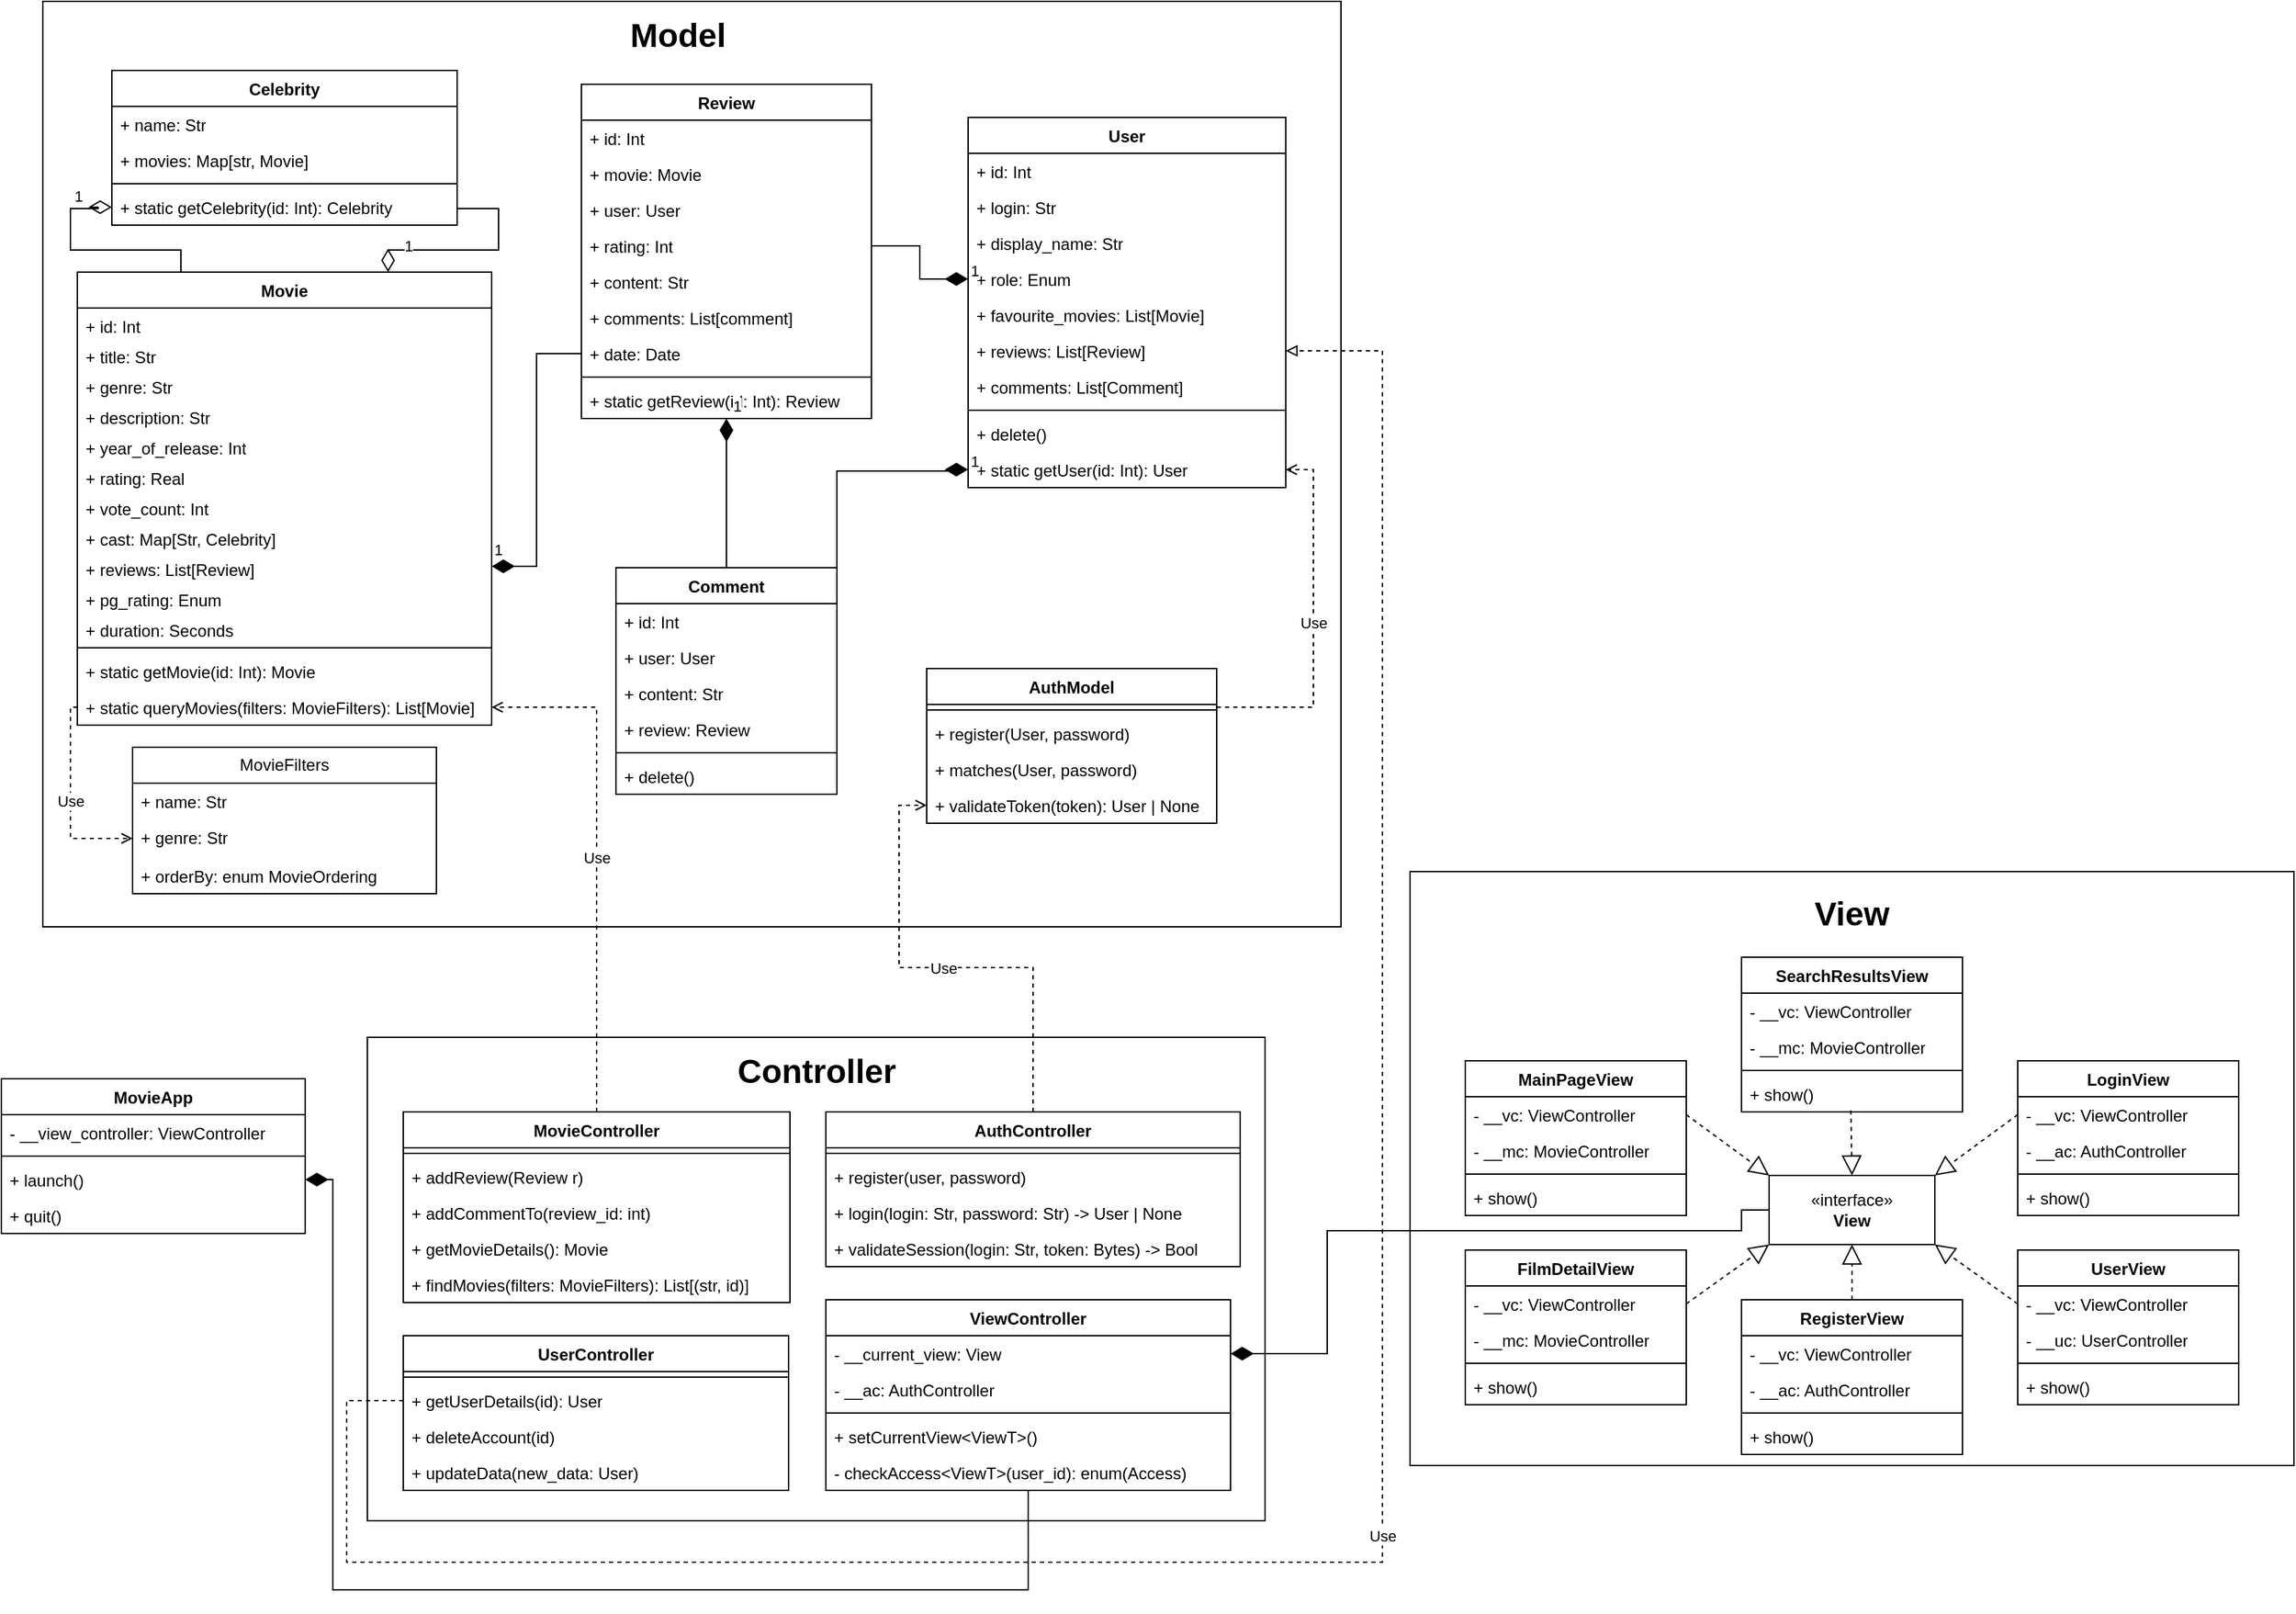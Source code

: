 <mxfile version="24.5.2" type="device">
  <diagram id="C5RBs43oDa-KdzZeNtuy" name="Page-1">
    <mxGraphModel dx="2807" dy="2317" grid="1" gridSize="10" guides="1" tooltips="1" connect="1" arrows="1" fold="1" page="1" pageScale="1" pageWidth="827" pageHeight="1169" math="0" shadow="0">
      <root>
        <mxCell id="WIyWlLk6GJQsqaUBKTNV-0" />
        <mxCell id="WIyWlLk6GJQsqaUBKTNV-1" parent="WIyWlLk6GJQsqaUBKTNV-0" />
        <mxCell id="PF3ve-ReOAJWcFY7nudU-39" value="" style="verticalLabelPosition=bottom;verticalAlign=top;html=1;shape=mxgraph.basic.rect;fillColor2=none;strokeWidth=1;size=20;indent=5;" vertex="1" parent="WIyWlLk6GJQsqaUBKTNV-1">
          <mxGeometry x="195" y="740" width="650" height="350" as="geometry" />
        </mxCell>
        <mxCell id="v_5QQle6XalpUN1hy-oC-42" value="" style="rounded=0;whiteSpace=wrap;html=1;" parent="WIyWlLk6GJQsqaUBKTNV-1" vertex="1">
          <mxGeometry x="950" y="620" width="640" height="430" as="geometry" />
        </mxCell>
        <mxCell id="v_5QQle6XalpUN1hy-oC-1" value="" style="rounded=0;whiteSpace=wrap;html=1;" parent="WIyWlLk6GJQsqaUBKTNV-1" vertex="1">
          <mxGeometry x="-40" y="-10" width="940" height="670" as="geometry" />
        </mxCell>
        <mxCell id="XYb0ZHMh9JhdsdhIbKo0-0" value="Movie" style="swimlane;fontStyle=1;align=center;verticalAlign=top;childLayout=stackLayout;horizontal=1;startSize=26;horizontalStack=0;resizeParent=1;resizeParentMax=0;resizeLast=0;collapsible=1;marginBottom=0;whiteSpace=wrap;html=1;" parent="WIyWlLk6GJQsqaUBKTNV-1" vertex="1">
          <mxGeometry x="-15" y="186" width="300" height="328" as="geometry" />
        </mxCell>
        <mxCell id="XYb0ZHMh9JhdsdhIbKo0-1" value="+ id: Int" style="text;strokeColor=none;fillColor=none;align=left;verticalAlign=top;spacingLeft=4;spacingRight=4;overflow=hidden;rotatable=0;points=[[0,0.5],[1,0.5]];portConstraint=eastwest;whiteSpace=wrap;html=1;" parent="XYb0ZHMh9JhdsdhIbKo0-0" vertex="1">
          <mxGeometry y="26" width="300" height="22" as="geometry" />
        </mxCell>
        <mxCell id="XYb0ZHMh9JhdsdhIbKo0-10" value="+ title: Str" style="text;strokeColor=none;fillColor=none;align=left;verticalAlign=top;spacingLeft=4;spacingRight=4;overflow=hidden;rotatable=0;points=[[0,0.5],[1,0.5]];portConstraint=eastwest;whiteSpace=wrap;html=1;" parent="XYb0ZHMh9JhdsdhIbKo0-0" vertex="1">
          <mxGeometry y="48" width="300" height="22" as="geometry" />
        </mxCell>
        <mxCell id="XYb0ZHMh9JhdsdhIbKo0-9" value="+ genre: Str" style="text;strokeColor=none;fillColor=none;align=left;verticalAlign=top;spacingLeft=4;spacingRight=4;overflow=hidden;rotatable=0;points=[[0,0.5],[1,0.5]];portConstraint=eastwest;whiteSpace=wrap;html=1;" parent="XYb0ZHMh9JhdsdhIbKo0-0" vertex="1">
          <mxGeometry y="70" width="300" height="22" as="geometry" />
        </mxCell>
        <mxCell id="XYb0ZHMh9JhdsdhIbKo0-8" value="+ description: Str" style="text;strokeColor=none;fillColor=none;align=left;verticalAlign=top;spacingLeft=4;spacingRight=4;overflow=hidden;rotatable=0;points=[[0,0.5],[1,0.5]];portConstraint=eastwest;whiteSpace=wrap;html=1;" parent="XYb0ZHMh9JhdsdhIbKo0-0" vertex="1">
          <mxGeometry y="92" width="300" height="22" as="geometry" />
        </mxCell>
        <mxCell id="XYb0ZHMh9JhdsdhIbKo0-11" value="+ year_of_release: I&lt;span style=&quot;background-color: initial;&quot;&gt;nt&lt;/span&gt;" style="text;strokeColor=none;fillColor=none;align=left;verticalAlign=top;spacingLeft=4;spacingRight=4;overflow=hidden;rotatable=0;points=[[0,0.5],[1,0.5]];portConstraint=eastwest;whiteSpace=wrap;html=1;" parent="XYb0ZHMh9JhdsdhIbKo0-0" vertex="1">
          <mxGeometry y="114" width="300" height="22" as="geometry" />
        </mxCell>
        <mxCell id="XYb0ZHMh9JhdsdhIbKo0-7" value="+ rating: Real" style="text;strokeColor=none;fillColor=none;align=left;verticalAlign=top;spacingLeft=4;spacingRight=4;overflow=hidden;rotatable=0;points=[[0,0.5],[1,0.5]];portConstraint=eastwest;whiteSpace=wrap;html=1;" parent="XYb0ZHMh9JhdsdhIbKo0-0" vertex="1">
          <mxGeometry y="136" width="300" height="22" as="geometry" />
        </mxCell>
        <mxCell id="XYb0ZHMh9JhdsdhIbKo0-6" value="+ vote_count: Int" style="text;strokeColor=none;fillColor=none;align=left;verticalAlign=top;spacingLeft=4;spacingRight=4;overflow=hidden;rotatable=0;points=[[0,0.5],[1,0.5]];portConstraint=eastwest;whiteSpace=wrap;html=1;" parent="XYb0ZHMh9JhdsdhIbKo0-0" vertex="1">
          <mxGeometry y="158" width="300" height="22" as="geometry" />
        </mxCell>
        <mxCell id="XYb0ZHMh9JhdsdhIbKo0-13" value="+ cast: Map[Str, Celebrity]" style="text;strokeColor=none;fillColor=none;align=left;verticalAlign=top;spacingLeft=4;spacingRight=4;overflow=hidden;rotatable=0;points=[[0,0.5],[1,0.5]];portConstraint=eastwest;whiteSpace=wrap;html=1;" parent="XYb0ZHMh9JhdsdhIbKo0-0" vertex="1">
          <mxGeometry y="180" width="300" height="22" as="geometry" />
        </mxCell>
        <mxCell id="XYb0ZHMh9JhdsdhIbKo0-12" value="+ reviews: List[Review]" style="text;strokeColor=none;fillColor=none;align=left;verticalAlign=top;spacingLeft=4;spacingRight=4;overflow=hidden;rotatable=0;points=[[0,0.5],[1,0.5]];portConstraint=eastwest;whiteSpace=wrap;html=1;" parent="XYb0ZHMh9JhdsdhIbKo0-0" vertex="1">
          <mxGeometry y="202" width="300" height="22" as="geometry" />
        </mxCell>
        <mxCell id="XYb0ZHMh9JhdsdhIbKo0-47" value="+ pg_rating: Enum" style="text;strokeColor=none;fillColor=none;align=left;verticalAlign=top;spacingLeft=4;spacingRight=4;overflow=hidden;rotatable=0;points=[[0,0.5],[1,0.5]];portConstraint=eastwest;whiteSpace=wrap;html=1;" parent="XYb0ZHMh9JhdsdhIbKo0-0" vertex="1">
          <mxGeometry y="224" width="300" height="22" as="geometry" />
        </mxCell>
        <mxCell id="XYb0ZHMh9JhdsdhIbKo0-55" value="+ duration: Seconds" style="text;strokeColor=none;fillColor=none;align=left;verticalAlign=top;spacingLeft=4;spacingRight=4;overflow=hidden;rotatable=0;points=[[0,0.5],[1,0.5]];portConstraint=eastwest;whiteSpace=wrap;html=1;" parent="XYb0ZHMh9JhdsdhIbKo0-0" vertex="1">
          <mxGeometry y="246" width="300" height="22" as="geometry" />
        </mxCell>
        <mxCell id="XYb0ZHMh9JhdsdhIbKo0-2" value="" style="line;strokeWidth=1;fillColor=none;align=left;verticalAlign=middle;spacingTop=-1;spacingLeft=3;spacingRight=3;rotatable=0;labelPosition=right;points=[];portConstraint=eastwest;strokeColor=inherit;" parent="XYb0ZHMh9JhdsdhIbKo0-0" vertex="1">
          <mxGeometry y="268" width="300" height="8" as="geometry" />
        </mxCell>
        <mxCell id="XYb0ZHMh9JhdsdhIbKo0-56" value="+ static getMovie(id: Int): Movie" style="text;strokeColor=none;fillColor=none;align=left;verticalAlign=top;spacingLeft=4;spacingRight=4;overflow=hidden;rotatable=0;points=[[0,0.5],[1,0.5]];portConstraint=eastwest;whiteSpace=wrap;html=1;" parent="XYb0ZHMh9JhdsdhIbKo0-0" vertex="1">
          <mxGeometry y="276" width="300" height="26" as="geometry" />
        </mxCell>
        <mxCell id="PSJUhyCq9VPYlvBbJlN5-12" value="+ static queryMovies(filters: MovieFilters): List[Movie]" style="text;strokeColor=none;fillColor=none;align=left;verticalAlign=top;spacingLeft=4;spacingRight=4;overflow=hidden;rotatable=0;points=[[0,0.5],[1,0.5]];portConstraint=eastwest;whiteSpace=wrap;html=1;" vertex="1" parent="XYb0ZHMh9JhdsdhIbKo0-0">
          <mxGeometry y="302" width="300" height="26" as="geometry" />
        </mxCell>
        <mxCell id="XYb0ZHMh9JhdsdhIbKo0-14" value="Review" style="swimlane;fontStyle=1;align=center;verticalAlign=top;childLayout=stackLayout;horizontal=1;startSize=26;horizontalStack=0;resizeParent=1;resizeParentMax=0;resizeLast=0;collapsible=1;marginBottom=0;whiteSpace=wrap;html=1;" parent="WIyWlLk6GJQsqaUBKTNV-1" vertex="1">
          <mxGeometry x="350" y="50" width="210" height="242" as="geometry" />
        </mxCell>
        <mxCell id="XYb0ZHMh9JhdsdhIbKo0-18" value="+ id: Int" style="text;strokeColor=none;fillColor=none;align=left;verticalAlign=top;spacingLeft=4;spacingRight=4;overflow=hidden;rotatable=0;points=[[0,0.5],[1,0.5]];portConstraint=eastwest;whiteSpace=wrap;html=1;" parent="XYb0ZHMh9JhdsdhIbKo0-14" vertex="1">
          <mxGeometry y="26" width="210" height="26" as="geometry" />
        </mxCell>
        <mxCell id="XYb0ZHMh9JhdsdhIbKo0-15" value="+ movie: Movie" style="text;strokeColor=none;fillColor=none;align=left;verticalAlign=top;spacingLeft=4;spacingRight=4;overflow=hidden;rotatable=0;points=[[0,0.5],[1,0.5]];portConstraint=eastwest;whiteSpace=wrap;html=1;" parent="XYb0ZHMh9JhdsdhIbKo0-14" vertex="1">
          <mxGeometry y="52" width="210" height="26" as="geometry" />
        </mxCell>
        <mxCell id="XYb0ZHMh9JhdsdhIbKo0-21" value="+ user: User" style="text;strokeColor=none;fillColor=none;align=left;verticalAlign=top;spacingLeft=4;spacingRight=4;overflow=hidden;rotatable=0;points=[[0,0.5],[1,0.5]];portConstraint=eastwest;whiteSpace=wrap;html=1;" parent="XYb0ZHMh9JhdsdhIbKo0-14" vertex="1">
          <mxGeometry y="78" width="210" height="26" as="geometry" />
        </mxCell>
        <mxCell id="XYb0ZHMh9JhdsdhIbKo0-20" value="+ rating: Int" style="text;strokeColor=none;fillColor=none;align=left;verticalAlign=top;spacingLeft=4;spacingRight=4;overflow=hidden;rotatable=0;points=[[0,0.5],[1,0.5]];portConstraint=eastwest;whiteSpace=wrap;html=1;" parent="XYb0ZHMh9JhdsdhIbKo0-14" vertex="1">
          <mxGeometry y="104" width="210" height="26" as="geometry" />
        </mxCell>
        <mxCell id="XYb0ZHMh9JhdsdhIbKo0-19" value="+ content: Str" style="text;strokeColor=none;fillColor=none;align=left;verticalAlign=top;spacingLeft=4;spacingRight=4;overflow=hidden;rotatable=0;points=[[0,0.5],[1,0.5]];portConstraint=eastwest;whiteSpace=wrap;html=1;" parent="XYb0ZHMh9JhdsdhIbKo0-14" vertex="1">
          <mxGeometry y="130" width="210" height="26" as="geometry" />
        </mxCell>
        <mxCell id="XYb0ZHMh9JhdsdhIbKo0-46" value="+ comments: List[comment]" style="text;strokeColor=none;fillColor=none;align=left;verticalAlign=top;spacingLeft=4;spacingRight=4;overflow=hidden;rotatable=0;points=[[0,0.5],[1,0.5]];portConstraint=eastwest;whiteSpace=wrap;html=1;" parent="XYb0ZHMh9JhdsdhIbKo0-14" vertex="1">
          <mxGeometry y="156" width="210" height="26" as="geometry" />
        </mxCell>
        <mxCell id="XYb0ZHMh9JhdsdhIbKo0-22" value="+ date: Date" style="text;strokeColor=none;fillColor=none;align=left;verticalAlign=top;spacingLeft=4;spacingRight=4;overflow=hidden;rotatable=0;points=[[0,0.5],[1,0.5]];portConstraint=eastwest;whiteSpace=wrap;html=1;" parent="XYb0ZHMh9JhdsdhIbKo0-14" vertex="1">
          <mxGeometry y="182" width="210" height="26" as="geometry" />
        </mxCell>
        <mxCell id="XYb0ZHMh9JhdsdhIbKo0-16" value="" style="line;strokeWidth=1;fillColor=none;align=left;verticalAlign=middle;spacingTop=-1;spacingLeft=3;spacingRight=3;rotatable=0;labelPosition=right;points=[];portConstraint=eastwest;strokeColor=inherit;" parent="XYb0ZHMh9JhdsdhIbKo0-14" vertex="1">
          <mxGeometry y="208" width="210" height="8" as="geometry" />
        </mxCell>
        <mxCell id="PSJUhyCq9VPYlvBbJlN5-3" value="+ static getReview(id: Int): Review" style="text;strokeColor=none;fillColor=none;align=left;verticalAlign=top;spacingLeft=4;spacingRight=4;overflow=hidden;rotatable=0;points=[[0,0.5],[1,0.5]];portConstraint=eastwest;whiteSpace=wrap;html=1;" vertex="1" parent="XYb0ZHMh9JhdsdhIbKo0-14">
          <mxGeometry y="216" width="210" height="26" as="geometry" />
        </mxCell>
        <mxCell id="XYb0ZHMh9JhdsdhIbKo0-23" value="User" style="swimlane;fontStyle=1;align=center;verticalAlign=top;childLayout=stackLayout;horizontal=1;startSize=26;horizontalStack=0;resizeParent=1;resizeParentMax=0;resizeLast=0;collapsible=1;marginBottom=0;whiteSpace=wrap;html=1;" parent="WIyWlLk6GJQsqaUBKTNV-1" vertex="1">
          <mxGeometry x="630" y="74" width="230" height="268" as="geometry" />
        </mxCell>
        <mxCell id="XYb0ZHMh9JhdsdhIbKo0-24" value="+ id: Int" style="text;strokeColor=none;fillColor=none;align=left;verticalAlign=top;spacingLeft=4;spacingRight=4;overflow=hidden;rotatable=0;points=[[0,0.5],[1,0.5]];portConstraint=eastwest;whiteSpace=wrap;html=1;" parent="XYb0ZHMh9JhdsdhIbKo0-23" vertex="1">
          <mxGeometry y="26" width="230" height="26" as="geometry" />
        </mxCell>
        <mxCell id="XYb0ZHMh9JhdsdhIbKo0-30" value="+ login: Str" style="text;strokeColor=none;fillColor=none;align=left;verticalAlign=top;spacingLeft=4;spacingRight=4;overflow=hidden;rotatable=0;points=[[0,0.5],[1,0.5]];portConstraint=eastwest;whiteSpace=wrap;html=1;" parent="XYb0ZHMh9JhdsdhIbKo0-23" vertex="1">
          <mxGeometry y="52" width="230" height="26" as="geometry" />
        </mxCell>
        <mxCell id="XYb0ZHMh9JhdsdhIbKo0-27" value="+ display_name: Str" style="text;strokeColor=none;fillColor=none;align=left;verticalAlign=top;spacingLeft=4;spacingRight=4;overflow=hidden;rotatable=0;points=[[0,0.5],[1,0.5]];portConstraint=eastwest;whiteSpace=wrap;html=1;" parent="XYb0ZHMh9JhdsdhIbKo0-23" vertex="1">
          <mxGeometry y="78" width="230" height="26" as="geometry" />
        </mxCell>
        <mxCell id="XYb0ZHMh9JhdsdhIbKo0-32" value="+ role: Enum" style="text;strokeColor=none;fillColor=none;align=left;verticalAlign=top;spacingLeft=4;spacingRight=4;overflow=hidden;rotatable=0;points=[[0,0.5],[1,0.5]];portConstraint=eastwest;whiteSpace=wrap;html=1;" parent="XYb0ZHMh9JhdsdhIbKo0-23" vertex="1">
          <mxGeometry y="104" width="230" height="26" as="geometry" />
        </mxCell>
        <mxCell id="XYb0ZHMh9JhdsdhIbKo0-33" value="+ favourite_movies: List[Movie]" style="text;strokeColor=none;fillColor=none;align=left;verticalAlign=top;spacingLeft=4;spacingRight=4;overflow=hidden;rotatable=0;points=[[0,0.5],[1,0.5]];portConstraint=eastwest;whiteSpace=wrap;html=1;" parent="XYb0ZHMh9JhdsdhIbKo0-23" vertex="1">
          <mxGeometry y="130" width="230" height="26" as="geometry" />
        </mxCell>
        <mxCell id="XYb0ZHMh9JhdsdhIbKo0-35" value="+ reviews: List[Review]" style="text;strokeColor=none;fillColor=none;align=left;verticalAlign=top;spacingLeft=4;spacingRight=4;overflow=hidden;rotatable=0;points=[[0,0.5],[1,0.5]];portConstraint=eastwest;whiteSpace=wrap;html=1;" parent="XYb0ZHMh9JhdsdhIbKo0-23" vertex="1">
          <mxGeometry y="156" width="230" height="26" as="geometry" />
        </mxCell>
        <mxCell id="PSJUhyCq9VPYlvBbJlN5-5" value="+ comments: List[Comment]" style="text;strokeColor=none;fillColor=none;align=left;verticalAlign=top;spacingLeft=4;spacingRight=4;overflow=hidden;rotatable=0;points=[[0,0.5],[1,0.5]];portConstraint=eastwest;whiteSpace=wrap;html=1;" vertex="1" parent="XYb0ZHMh9JhdsdhIbKo0-23">
          <mxGeometry y="182" width="230" height="26" as="geometry" />
        </mxCell>
        <mxCell id="XYb0ZHMh9JhdsdhIbKo0-25" value="" style="line;strokeWidth=1;fillColor=none;align=left;verticalAlign=middle;spacingTop=-1;spacingLeft=3;spacingRight=3;rotatable=0;labelPosition=right;points=[];portConstraint=eastwest;strokeColor=inherit;" parent="XYb0ZHMh9JhdsdhIbKo0-23" vertex="1">
          <mxGeometry y="208" width="230" height="8" as="geometry" />
        </mxCell>
        <mxCell id="XYb0ZHMh9JhdsdhIbKo0-26" value="+ delete()" style="text;strokeColor=none;fillColor=none;align=left;verticalAlign=top;spacingLeft=4;spacingRight=4;overflow=hidden;rotatable=0;points=[[0,0.5],[1,0.5]];portConstraint=eastwest;whiteSpace=wrap;html=1;" parent="XYb0ZHMh9JhdsdhIbKo0-23" vertex="1">
          <mxGeometry y="216" width="230" height="26" as="geometry" />
        </mxCell>
        <mxCell id="PSJUhyCq9VPYlvBbJlN5-1" value="+ static getUser(id: Int): User" style="text;strokeColor=none;fillColor=none;align=left;verticalAlign=top;spacingLeft=4;spacingRight=4;overflow=hidden;rotatable=0;points=[[0,0.5],[1,0.5]];portConstraint=eastwest;whiteSpace=wrap;html=1;" vertex="1" parent="XYb0ZHMh9JhdsdhIbKo0-23">
          <mxGeometry y="242" width="230" height="26" as="geometry" />
        </mxCell>
        <mxCell id="XYb0ZHMh9JhdsdhIbKo0-36" value="Comment" style="swimlane;fontStyle=1;align=center;verticalAlign=top;childLayout=stackLayout;horizontal=1;startSize=26;horizontalStack=0;resizeParent=1;resizeParentMax=0;resizeLast=0;collapsible=1;marginBottom=0;whiteSpace=wrap;html=1;" parent="WIyWlLk6GJQsqaUBKTNV-1" vertex="1">
          <mxGeometry x="375" y="400" width="160" height="164" as="geometry" />
        </mxCell>
        <mxCell id="XYb0ZHMh9JhdsdhIbKo0-37" value="+ id: Int" style="text;strokeColor=none;fillColor=none;align=left;verticalAlign=top;spacingLeft=4;spacingRight=4;overflow=hidden;rotatable=0;points=[[0,0.5],[1,0.5]];portConstraint=eastwest;whiteSpace=wrap;html=1;" parent="XYb0ZHMh9JhdsdhIbKo0-36" vertex="1">
          <mxGeometry y="26" width="160" height="26" as="geometry" />
        </mxCell>
        <mxCell id="XYb0ZHMh9JhdsdhIbKo0-45" value="+ user: User" style="text;strokeColor=none;fillColor=none;align=left;verticalAlign=top;spacingLeft=4;spacingRight=4;overflow=hidden;rotatable=0;points=[[0,0.5],[1,0.5]];portConstraint=eastwest;whiteSpace=wrap;html=1;" parent="XYb0ZHMh9JhdsdhIbKo0-36" vertex="1">
          <mxGeometry y="52" width="160" height="26" as="geometry" />
        </mxCell>
        <mxCell id="XYb0ZHMh9JhdsdhIbKo0-44" value="+ content: Str" style="text;strokeColor=none;fillColor=none;align=left;verticalAlign=top;spacingLeft=4;spacingRight=4;overflow=hidden;rotatable=0;points=[[0,0.5],[1,0.5]];portConstraint=eastwest;whiteSpace=wrap;html=1;" parent="XYb0ZHMh9JhdsdhIbKo0-36" vertex="1">
          <mxGeometry y="78" width="160" height="26" as="geometry" />
        </mxCell>
        <mxCell id="XYb0ZHMh9JhdsdhIbKo0-78" value="+ review: Review" style="text;strokeColor=none;fillColor=none;align=left;verticalAlign=top;spacingLeft=4;spacingRight=4;overflow=hidden;rotatable=0;points=[[0,0.5],[1,0.5]];portConstraint=eastwest;whiteSpace=wrap;html=1;" parent="XYb0ZHMh9JhdsdhIbKo0-36" vertex="1">
          <mxGeometry y="104" width="160" height="26" as="geometry" />
        </mxCell>
        <mxCell id="XYb0ZHMh9JhdsdhIbKo0-38" value="" style="line;strokeWidth=1;fillColor=none;align=left;verticalAlign=middle;spacingTop=-1;spacingLeft=3;spacingRight=3;rotatable=0;labelPosition=right;points=[];portConstraint=eastwest;strokeColor=inherit;" parent="XYb0ZHMh9JhdsdhIbKo0-36" vertex="1">
          <mxGeometry y="130" width="160" height="8" as="geometry" />
        </mxCell>
        <mxCell id="XYb0ZHMh9JhdsdhIbKo0-39" value="+ delete()" style="text;strokeColor=none;fillColor=none;align=left;verticalAlign=top;spacingLeft=4;spacingRight=4;overflow=hidden;rotatable=0;points=[[0,0.5],[1,0.5]];portConstraint=eastwest;whiteSpace=wrap;html=1;" parent="XYb0ZHMh9JhdsdhIbKo0-36" vertex="1">
          <mxGeometry y="138" width="160" height="26" as="geometry" />
        </mxCell>
        <mxCell id="XYb0ZHMh9JhdsdhIbKo0-50" value="Celebrity" style="swimlane;fontStyle=1;align=center;verticalAlign=top;childLayout=stackLayout;horizontal=1;startSize=26;horizontalStack=0;resizeParent=1;resizeParentMax=0;resizeLast=0;collapsible=1;marginBottom=0;whiteSpace=wrap;html=1;" parent="WIyWlLk6GJQsqaUBKTNV-1" vertex="1">
          <mxGeometry x="10" y="40" width="250" height="112" as="geometry" />
        </mxCell>
        <mxCell id="XYb0ZHMh9JhdsdhIbKo0-51" value="+ name: Str" style="text;strokeColor=none;fillColor=none;align=left;verticalAlign=top;spacingLeft=4;spacingRight=4;overflow=hidden;rotatable=0;points=[[0,0.5],[1,0.5]];portConstraint=eastwest;whiteSpace=wrap;html=1;" parent="XYb0ZHMh9JhdsdhIbKo0-50" vertex="1">
          <mxGeometry y="26" width="250" height="26" as="geometry" />
        </mxCell>
        <mxCell id="XYb0ZHMh9JhdsdhIbKo0-54" value="+ movies: Map[str, Movie]" style="text;strokeColor=none;fillColor=none;align=left;verticalAlign=top;spacingLeft=4;spacingRight=4;overflow=hidden;rotatable=0;points=[[0,0.5],[1,0.5]];portConstraint=eastwest;whiteSpace=wrap;html=1;" parent="XYb0ZHMh9JhdsdhIbKo0-50" vertex="1">
          <mxGeometry y="52" width="250" height="26" as="geometry" />
        </mxCell>
        <mxCell id="XYb0ZHMh9JhdsdhIbKo0-52" value="" style="line;strokeWidth=1;fillColor=none;align=left;verticalAlign=middle;spacingTop=-1;spacingLeft=3;spacingRight=3;rotatable=0;labelPosition=right;points=[];portConstraint=eastwest;strokeColor=inherit;" parent="XYb0ZHMh9JhdsdhIbKo0-50" vertex="1">
          <mxGeometry y="78" width="250" height="8" as="geometry" />
        </mxCell>
        <mxCell id="XYb0ZHMh9JhdsdhIbKo0-53" value="+ static getCelebrity(id: Int): Celebrity" style="text;strokeColor=none;fillColor=none;align=left;verticalAlign=top;spacingLeft=4;spacingRight=4;overflow=hidden;rotatable=0;points=[[0,0.5],[1,0.5]];portConstraint=eastwest;whiteSpace=wrap;html=1;" parent="XYb0ZHMh9JhdsdhIbKo0-50" vertex="1">
          <mxGeometry y="86" width="250" height="26" as="geometry" />
        </mxCell>
        <mxCell id="PF3ve-ReOAJWcFY7nudU-44" value="Use" style="edgeStyle=orthogonalEdgeStyle;rounded=0;orthogonalLoop=1;jettySize=auto;html=1;exitX=0.5;exitY=0;exitDx=0;exitDy=0;entryX=0;entryY=0.5;entryDx=0;entryDy=0;dashed=1;endArrow=open;endFill=0;" edge="1" parent="WIyWlLk6GJQsqaUBKTNV-1" source="XYb0ZHMh9JhdsdhIbKo0-59" target="PF3ve-ReOAJWcFY7nudU-17">
          <mxGeometry relative="1" as="geometry" />
        </mxCell>
        <mxCell id="XYb0ZHMh9JhdsdhIbKo0-59" value="AuthController" style="swimlane;fontStyle=1;align=center;verticalAlign=top;childLayout=stackLayout;horizontal=1;startSize=26;horizontalStack=0;resizeParent=1;resizeParentMax=0;resizeLast=0;collapsible=1;marginBottom=0;whiteSpace=wrap;html=1;" parent="WIyWlLk6GJQsqaUBKTNV-1" vertex="1">
          <mxGeometry x="527" y="794" width="300" height="112" as="geometry" />
        </mxCell>
        <mxCell id="XYb0ZHMh9JhdsdhIbKo0-61" value="" style="line;strokeWidth=1;fillColor=none;align=left;verticalAlign=middle;spacingTop=-1;spacingLeft=3;spacingRight=3;rotatable=0;labelPosition=right;points=[];portConstraint=eastwest;strokeColor=inherit;" parent="XYb0ZHMh9JhdsdhIbKo0-59" vertex="1">
          <mxGeometry y="26" width="300" height="8" as="geometry" />
        </mxCell>
        <mxCell id="XYb0ZHMh9JhdsdhIbKo0-62" value="+ register(user, password)" style="text;strokeColor=none;fillColor=none;align=left;verticalAlign=top;spacingLeft=4;spacingRight=4;overflow=hidden;rotatable=0;points=[[0,0.5],[1,0.5]];portConstraint=eastwest;whiteSpace=wrap;html=1;" parent="XYb0ZHMh9JhdsdhIbKo0-59" vertex="1">
          <mxGeometry y="34" width="300" height="26" as="geometry" />
        </mxCell>
        <mxCell id="XYb0ZHMh9JhdsdhIbKo0-77" value="+ login(login: Str, password: Str) -&amp;gt; User | None" style="text;strokeColor=none;fillColor=none;align=left;verticalAlign=top;spacingLeft=4;spacingRight=4;overflow=hidden;rotatable=0;points=[[0,0.5],[1,0.5]];portConstraint=eastwest;whiteSpace=wrap;html=1;" parent="XYb0ZHMh9JhdsdhIbKo0-59" vertex="1">
          <mxGeometry y="60" width="300" height="26" as="geometry" />
        </mxCell>
        <mxCell id="PSJUhyCq9VPYlvBbJlN5-6" value="+ validateSession(login: Str, token: Bytes) -&amp;gt; Bool" style="text;strokeColor=none;fillColor=none;align=left;verticalAlign=top;spacingLeft=4;spacingRight=4;overflow=hidden;rotatable=0;points=[[0,0.5],[1,0.5]];portConstraint=eastwest;whiteSpace=wrap;html=1;" vertex="1" parent="XYb0ZHMh9JhdsdhIbKo0-59">
          <mxGeometry y="86" width="300" height="26" as="geometry" />
        </mxCell>
        <mxCell id="XYb0ZHMh9JhdsdhIbKo0-67" value="1" style="endArrow=none;html=1;endSize=12;startArrow=diamondThin;startSize=14;startFill=1;edgeStyle=orthogonalEdgeStyle;align=left;verticalAlign=bottom;rounded=0;entryX=1;entryY=0.5;entryDx=0;entryDy=0;exitX=0;exitY=0.5;exitDx=0;exitDy=0;endFill=0;" parent="WIyWlLk6GJQsqaUBKTNV-1" source="XYb0ZHMh9JhdsdhIbKo0-32" target="XYb0ZHMh9JhdsdhIbKo0-20" edge="1">
          <mxGeometry x="-1" y="3" relative="1" as="geometry">
            <mxPoint x="540" y="240" as="sourcePoint" />
            <mxPoint x="700" y="240" as="targetPoint" />
          </mxGeometry>
        </mxCell>
        <mxCell id="XYb0ZHMh9JhdsdhIbKo0-69" value="1" style="endArrow=none;html=1;endSize=12;startArrow=diamondThin;startSize=14;startFill=1;edgeStyle=orthogonalEdgeStyle;align=left;verticalAlign=bottom;rounded=0;exitX=1;exitY=0.5;exitDx=0;exitDy=0;entryX=0;entryY=0.5;entryDx=0;entryDy=0;endFill=0;" parent="WIyWlLk6GJQsqaUBKTNV-1" source="XYb0ZHMh9JhdsdhIbKo0-12" target="XYb0ZHMh9JhdsdhIbKo0-22" edge="1">
          <mxGeometry x="-1" y="3" relative="1" as="geometry">
            <mxPoint x="280" y="210" as="sourcePoint" />
            <mxPoint x="440" y="210" as="targetPoint" />
          </mxGeometry>
        </mxCell>
        <mxCell id="XYb0ZHMh9JhdsdhIbKo0-74" value="1" style="endArrow=none;html=1;endSize=12;startArrow=diamondThin;startSize=14;startFill=1;edgeStyle=orthogonalEdgeStyle;align=left;verticalAlign=bottom;rounded=0;entryX=0.5;entryY=0;entryDx=0;entryDy=0;endFill=0;" parent="WIyWlLk6GJQsqaUBKTNV-1" target="XYb0ZHMh9JhdsdhIbKo0-36" edge="1">
          <mxGeometry x="-1" y="3" relative="1" as="geometry">
            <mxPoint x="455" y="292" as="sourcePoint" />
            <mxPoint x="550" y="330" as="targetPoint" />
            <Array as="points">
              <mxPoint x="455" y="380" />
              <mxPoint x="455" y="380" />
            </Array>
          </mxGeometry>
        </mxCell>
        <mxCell id="XYb0ZHMh9JhdsdhIbKo0-76" value="1" style="endArrow=none;html=1;endSize=12;startArrow=diamondThin;startSize=14;startFill=1;edgeStyle=orthogonalEdgeStyle;align=left;verticalAlign=bottom;rounded=0;entryX=1;entryY=0;entryDx=0;entryDy=0;exitX=0;exitY=0.5;exitDx=0;exitDy=0;endFill=0;" parent="WIyWlLk6GJQsqaUBKTNV-1" source="PSJUhyCq9VPYlvBbJlN5-1" target="XYb0ZHMh9JhdsdhIbKo0-36" edge="1">
          <mxGeometry x="-1" y="3" relative="1" as="geometry">
            <mxPoint x="600" y="340" as="sourcePoint" />
            <mxPoint x="760" y="340" as="targetPoint" />
            <Array as="points">
              <mxPoint x="620" y="329" />
              <mxPoint x="610" y="330" />
            </Array>
          </mxGeometry>
        </mxCell>
        <mxCell id="XYb0ZHMh9JhdsdhIbKo0-80" value="1" style="endArrow=none;html=1;endSize=12;startArrow=diamondThin;startSize=14;startFill=0;edgeStyle=orthogonalEdgeStyle;align=left;verticalAlign=bottom;rounded=0;exitX=0;exitY=0.5;exitDx=0;exitDy=0;entryX=0.25;entryY=0;entryDx=0;entryDy=0;endFill=0;" parent="WIyWlLk6GJQsqaUBKTNV-1" source="XYb0ZHMh9JhdsdhIbKo0-53" target="XYb0ZHMh9JhdsdhIbKo0-0" edge="1">
          <mxGeometry x="-0.604" y="1" relative="1" as="geometry">
            <mxPoint x="90" y="410" as="sourcePoint" />
            <mxPoint x="250" y="410" as="targetPoint" />
            <Array as="points">
              <mxPoint y="139" />
              <mxPoint y="140" />
              <mxPoint x="-20" y="140" />
              <mxPoint x="-20" y="170" />
              <mxPoint x="60" y="170" />
            </Array>
            <mxPoint as="offset" />
          </mxGeometry>
        </mxCell>
        <mxCell id="XYb0ZHMh9JhdsdhIbKo0-81" value="1" style="endArrow=none;html=1;endSize=12;startArrow=diamondThin;startSize=14;startFill=0;edgeStyle=orthogonalEdgeStyle;align=left;verticalAlign=bottom;rounded=0;exitX=0.75;exitY=0;exitDx=0;exitDy=0;entryX=1;entryY=0.5;entryDx=0;entryDy=0;endFill=0;" parent="WIyWlLk6GJQsqaUBKTNV-1" source="XYb0ZHMh9JhdsdhIbKo0-0" target="XYb0ZHMh9JhdsdhIbKo0-53" edge="1">
          <mxGeometry x="-0.873" y="-10" relative="1" as="geometry">
            <mxPoint x="170" y="360" as="sourcePoint" />
            <mxPoint x="260" y="140" as="targetPoint" />
            <Array as="points">
              <mxPoint x="210" y="170" />
              <mxPoint x="290" y="170" />
              <mxPoint x="290" y="140" />
            </Array>
            <mxPoint as="offset" />
          </mxGeometry>
        </mxCell>
        <mxCell id="v_5QQle6XalpUN1hy-oC-3" value="&lt;span style=&quot;font-size: 24px;&quot;&gt;&lt;b&gt;Model&lt;/b&gt;&lt;/span&gt;" style="text;html=1;align=center;verticalAlign=middle;whiteSpace=wrap;rounded=0;" parent="WIyWlLk6GJQsqaUBKTNV-1" vertex="1">
          <mxGeometry x="375" width="90" height="30" as="geometry" />
        </mxCell>
        <mxCell id="v_5QQle6XalpUN1hy-oC-4" value="MovieApp" style="swimlane;fontStyle=1;align=center;verticalAlign=top;childLayout=stackLayout;horizontal=1;startSize=26;horizontalStack=0;resizeParent=1;resizeParentMax=0;resizeLast=0;collapsible=1;marginBottom=0;whiteSpace=wrap;html=1;" parent="WIyWlLk6GJQsqaUBKTNV-1" vertex="1">
          <mxGeometry x="-70" y="770" width="220" height="112" as="geometry" />
        </mxCell>
        <mxCell id="v_5QQle6XalpUN1hy-oC-5" value="- __view_controller: ViewController" style="text;strokeColor=none;fillColor=none;align=left;verticalAlign=top;spacingLeft=4;spacingRight=4;overflow=hidden;rotatable=0;points=[[0,0.5],[1,0.5]];portConstraint=eastwest;whiteSpace=wrap;html=1;" parent="v_5QQle6XalpUN1hy-oC-4" vertex="1">
          <mxGeometry y="26" width="220" height="26" as="geometry" />
        </mxCell>
        <mxCell id="v_5QQle6XalpUN1hy-oC-6" value="" style="line;strokeWidth=1;fillColor=none;align=left;verticalAlign=middle;spacingTop=-1;spacingLeft=3;spacingRight=3;rotatable=0;labelPosition=right;points=[];portConstraint=eastwest;strokeColor=inherit;" parent="v_5QQle6XalpUN1hy-oC-4" vertex="1">
          <mxGeometry y="52" width="220" height="8" as="geometry" />
        </mxCell>
        <mxCell id="v_5QQle6XalpUN1hy-oC-7" value="+ launch()" style="text;strokeColor=none;fillColor=none;align=left;verticalAlign=top;spacingLeft=4;spacingRight=4;overflow=hidden;rotatable=0;points=[[0,0.5],[1,0.5]];portConstraint=eastwest;whiteSpace=wrap;html=1;" parent="v_5QQle6XalpUN1hy-oC-4" vertex="1">
          <mxGeometry y="60" width="220" height="26" as="geometry" />
        </mxCell>
        <mxCell id="PF3ve-ReOAJWcFY7nudU-51" value="+ quit()" style="text;strokeColor=none;fillColor=none;align=left;verticalAlign=top;spacingLeft=4;spacingRight=4;overflow=hidden;rotatable=0;points=[[0,0.5],[1,0.5]];portConstraint=eastwest;whiteSpace=wrap;html=1;" vertex="1" parent="v_5QQle6XalpUN1hy-oC-4">
          <mxGeometry y="86" width="220" height="26" as="geometry" />
        </mxCell>
        <mxCell id="PF3ve-ReOAJWcFY7nudU-50" style="edgeStyle=orthogonalEdgeStyle;rounded=0;orthogonalLoop=1;jettySize=auto;html=1;entryX=1;entryY=0.5;entryDx=0;entryDy=0;endArrow=diamondThin;endFill=1;endSize=14;" edge="1" parent="WIyWlLk6GJQsqaUBKTNV-1" source="v_5QQle6XalpUN1hy-oC-8" target="v_5QQle6XalpUN1hy-oC-7">
          <mxGeometry relative="1" as="geometry">
            <Array as="points">
              <mxPoint x="673" y="1140" />
              <mxPoint x="170" y="1140" />
              <mxPoint x="170" y="843" />
            </Array>
          </mxGeometry>
        </mxCell>
        <mxCell id="v_5QQle6XalpUN1hy-oC-8" value="ViewController" style="swimlane;fontStyle=1;align=center;verticalAlign=top;childLayout=stackLayout;horizontal=1;startSize=26;horizontalStack=0;resizeParent=1;resizeParentMax=0;resizeLast=0;collapsible=1;marginBottom=0;whiteSpace=wrap;html=1;" parent="WIyWlLk6GJQsqaUBKTNV-1" vertex="1">
          <mxGeometry x="527" y="930" width="293" height="138" as="geometry" />
        </mxCell>
        <mxCell id="v_5QQle6XalpUN1hy-oC-9" value="- __current_view: View" style="text;strokeColor=none;fillColor=none;align=left;verticalAlign=top;spacingLeft=4;spacingRight=4;overflow=hidden;rotatable=0;points=[[0,0.5],[1,0.5]];portConstraint=eastwest;whiteSpace=wrap;html=1;" parent="v_5QQle6XalpUN1hy-oC-8" vertex="1">
          <mxGeometry y="26" width="293" height="26" as="geometry" />
        </mxCell>
        <mxCell id="PF3ve-ReOAJWcFY7nudU-34" value="- __ac: AuthController" style="text;strokeColor=none;fillColor=none;align=left;verticalAlign=top;spacingLeft=4;spacingRight=4;overflow=hidden;rotatable=0;points=[[0,0.5],[1,0.5]];portConstraint=eastwest;whiteSpace=wrap;html=1;" vertex="1" parent="v_5QQle6XalpUN1hy-oC-8">
          <mxGeometry y="52" width="293" height="26" as="geometry" />
        </mxCell>
        <mxCell id="v_5QQle6XalpUN1hy-oC-10" value="" style="line;strokeWidth=1;fillColor=none;align=left;verticalAlign=middle;spacingTop=-1;spacingLeft=3;spacingRight=3;rotatable=0;labelPosition=right;points=[];portConstraint=eastwest;strokeColor=inherit;" parent="v_5QQle6XalpUN1hy-oC-8" vertex="1">
          <mxGeometry y="78" width="293" height="8" as="geometry" />
        </mxCell>
        <mxCell id="v_5QQle6XalpUN1hy-oC-11" value="+ setCurrentView&amp;lt;ViewT&amp;gt;()" style="text;strokeColor=none;fillColor=none;align=left;verticalAlign=top;spacingLeft=4;spacingRight=4;overflow=hidden;rotatable=0;points=[[0,0.5],[1,0.5]];portConstraint=eastwest;whiteSpace=wrap;html=1;" parent="v_5QQle6XalpUN1hy-oC-8" vertex="1">
          <mxGeometry y="86" width="293" height="26" as="geometry" />
        </mxCell>
        <mxCell id="PF3ve-ReOAJWcFY7nudU-35" value="- checkAccess&amp;lt;ViewT&amp;gt;(user_id): enum(Access)" style="text;strokeColor=none;fillColor=none;align=left;verticalAlign=top;spacingLeft=4;spacingRight=4;overflow=hidden;rotatable=0;points=[[0,0.5],[1,0.5]];portConstraint=eastwest;whiteSpace=wrap;html=1;" vertex="1" parent="v_5QQle6XalpUN1hy-oC-8">
          <mxGeometry y="112" width="293" height="26" as="geometry" />
        </mxCell>
        <mxCell id="v_5QQle6XalpUN1hy-oC-16" value="LoginView" style="swimlane;fontStyle=1;align=center;verticalAlign=top;childLayout=stackLayout;horizontal=1;startSize=26;horizontalStack=0;resizeParent=1;resizeParentMax=0;resizeLast=0;collapsible=1;marginBottom=0;whiteSpace=wrap;html=1;" parent="WIyWlLk6GJQsqaUBKTNV-1" vertex="1">
          <mxGeometry x="1390" y="757" width="160" height="112" as="geometry" />
        </mxCell>
        <mxCell id="v_5QQle6XalpUN1hy-oC-17" value="- __vc: ViewController" style="text;strokeColor=none;fillColor=none;align=left;verticalAlign=top;spacingLeft=4;spacingRight=4;overflow=hidden;rotatable=0;points=[[0,0.5],[1,0.5]];portConstraint=eastwest;whiteSpace=wrap;html=1;" parent="v_5QQle6XalpUN1hy-oC-16" vertex="1">
          <mxGeometry y="26" width="160" height="26" as="geometry" />
        </mxCell>
        <mxCell id="PF3ve-ReOAJWcFY7nudU-28" value="- __ac: AuthController" style="text;strokeColor=none;fillColor=none;align=left;verticalAlign=top;spacingLeft=4;spacingRight=4;overflow=hidden;rotatable=0;points=[[0,0.5],[1,0.5]];portConstraint=eastwest;whiteSpace=wrap;html=1;" vertex="1" parent="v_5QQle6XalpUN1hy-oC-16">
          <mxGeometry y="52" width="160" height="26" as="geometry" />
        </mxCell>
        <mxCell id="v_5QQle6XalpUN1hy-oC-18" value="" style="line;strokeWidth=1;fillColor=none;align=left;verticalAlign=middle;spacingTop=-1;spacingLeft=3;spacingRight=3;rotatable=0;labelPosition=right;points=[];portConstraint=eastwest;strokeColor=inherit;" parent="v_5QQle6XalpUN1hy-oC-16" vertex="1">
          <mxGeometry y="78" width="160" height="8" as="geometry" />
        </mxCell>
        <mxCell id="v_5QQle6XalpUN1hy-oC-19" value="+ show()" style="text;strokeColor=none;fillColor=none;align=left;verticalAlign=top;spacingLeft=4;spacingRight=4;overflow=hidden;rotatable=0;points=[[0,0.5],[1,0.5]];portConstraint=eastwest;whiteSpace=wrap;html=1;" parent="v_5QQle6XalpUN1hy-oC-16" vertex="1">
          <mxGeometry y="86" width="160" height="26" as="geometry" />
        </mxCell>
        <mxCell id="v_5QQle6XalpUN1hy-oC-20" value="RegisterView" style="swimlane;fontStyle=1;align=center;verticalAlign=top;childLayout=stackLayout;horizontal=1;startSize=26;horizontalStack=0;resizeParent=1;resizeParentMax=0;resizeLast=0;collapsible=1;marginBottom=0;whiteSpace=wrap;html=1;" parent="WIyWlLk6GJQsqaUBKTNV-1" vertex="1">
          <mxGeometry x="1190" y="930" width="160" height="112" as="geometry" />
        </mxCell>
        <mxCell id="v_5QQle6XalpUN1hy-oC-21" value="- __vc: ViewController" style="text;strokeColor=none;fillColor=none;align=left;verticalAlign=top;spacingLeft=4;spacingRight=4;overflow=hidden;rotatable=0;points=[[0,0.5],[1,0.5]];portConstraint=eastwest;whiteSpace=wrap;html=1;" parent="v_5QQle6XalpUN1hy-oC-20" vertex="1">
          <mxGeometry y="26" width="160" height="26" as="geometry" />
        </mxCell>
        <mxCell id="PF3ve-ReOAJWcFY7nudU-25" value="- __ac: AuthController" style="text;strokeColor=none;fillColor=none;align=left;verticalAlign=top;spacingLeft=4;spacingRight=4;overflow=hidden;rotatable=0;points=[[0,0.5],[1,0.5]];portConstraint=eastwest;whiteSpace=wrap;html=1;" vertex="1" parent="v_5QQle6XalpUN1hy-oC-20">
          <mxGeometry y="52" width="160" height="26" as="geometry" />
        </mxCell>
        <mxCell id="v_5QQle6XalpUN1hy-oC-22" value="" style="line;strokeWidth=1;fillColor=none;align=left;verticalAlign=middle;spacingTop=-1;spacingLeft=3;spacingRight=3;rotatable=0;labelPosition=right;points=[];portConstraint=eastwest;strokeColor=inherit;" parent="v_5QQle6XalpUN1hy-oC-20" vertex="1">
          <mxGeometry y="78" width="160" height="8" as="geometry" />
        </mxCell>
        <mxCell id="v_5QQle6XalpUN1hy-oC-23" value="+ show()" style="text;strokeColor=none;fillColor=none;align=left;verticalAlign=top;spacingLeft=4;spacingRight=4;overflow=hidden;rotatable=0;points=[[0,0.5],[1,0.5]];portConstraint=eastwest;whiteSpace=wrap;html=1;" parent="v_5QQle6XalpUN1hy-oC-20" vertex="1">
          <mxGeometry y="86" width="160" height="26" as="geometry" />
        </mxCell>
        <mxCell id="v_5QQle6XalpUN1hy-oC-24" value="MainPageView" style="swimlane;fontStyle=1;align=center;verticalAlign=top;childLayout=stackLayout;horizontal=1;startSize=26;horizontalStack=0;resizeParent=1;resizeParentMax=0;resizeLast=0;collapsible=1;marginBottom=0;whiteSpace=wrap;html=1;" parent="WIyWlLk6GJQsqaUBKTNV-1" vertex="1">
          <mxGeometry x="990" y="757" width="160" height="112" as="geometry" />
        </mxCell>
        <mxCell id="v_5QQle6XalpUN1hy-oC-25" value="- __vc: ViewController" style="text;strokeColor=none;fillColor=none;align=left;verticalAlign=top;spacingLeft=4;spacingRight=4;overflow=hidden;rotatable=0;points=[[0,0.5],[1,0.5]];portConstraint=eastwest;whiteSpace=wrap;html=1;" parent="v_5QQle6XalpUN1hy-oC-24" vertex="1">
          <mxGeometry y="26" width="160" height="26" as="geometry" />
        </mxCell>
        <mxCell id="PF3ve-ReOAJWcFY7nudU-5" value="- __mc: MovieController" style="text;strokeColor=none;fillColor=none;align=left;verticalAlign=top;spacingLeft=4;spacingRight=4;overflow=hidden;rotatable=0;points=[[0,0.5],[1,0.5]];portConstraint=eastwest;whiteSpace=wrap;html=1;" vertex="1" parent="v_5QQle6XalpUN1hy-oC-24">
          <mxGeometry y="52" width="160" height="26" as="geometry" />
        </mxCell>
        <mxCell id="v_5QQle6XalpUN1hy-oC-26" value="" style="line;strokeWidth=1;fillColor=none;align=left;verticalAlign=middle;spacingTop=-1;spacingLeft=3;spacingRight=3;rotatable=0;labelPosition=right;points=[];portConstraint=eastwest;strokeColor=inherit;" parent="v_5QQle6XalpUN1hy-oC-24" vertex="1">
          <mxGeometry y="78" width="160" height="8" as="geometry" />
        </mxCell>
        <mxCell id="v_5QQle6XalpUN1hy-oC-27" value="+ show()" style="text;strokeColor=none;fillColor=none;align=left;verticalAlign=top;spacingLeft=4;spacingRight=4;overflow=hidden;rotatable=0;points=[[0,0.5],[1,0.5]];portConstraint=eastwest;whiteSpace=wrap;html=1;" parent="v_5QQle6XalpUN1hy-oC-24" vertex="1">
          <mxGeometry y="86" width="160" height="26" as="geometry" />
        </mxCell>
        <mxCell id="v_5QQle6XalpUN1hy-oC-28" value="FilmDetailView" style="swimlane;fontStyle=1;align=center;verticalAlign=top;childLayout=stackLayout;horizontal=1;startSize=26;horizontalStack=0;resizeParent=1;resizeParentMax=0;resizeLast=0;collapsible=1;marginBottom=0;whiteSpace=wrap;html=1;" parent="WIyWlLk6GJQsqaUBKTNV-1" vertex="1">
          <mxGeometry x="990" y="894" width="160" height="112" as="geometry" />
        </mxCell>
        <mxCell id="v_5QQle6XalpUN1hy-oC-29" value="- __vc: ViewController" style="text;strokeColor=none;fillColor=none;align=left;verticalAlign=top;spacingLeft=4;spacingRight=4;overflow=hidden;rotatable=0;points=[[0,0.5],[1,0.5]];portConstraint=eastwest;whiteSpace=wrap;html=1;" parent="v_5QQle6XalpUN1hy-oC-28" vertex="1">
          <mxGeometry y="26" width="160" height="26" as="geometry" />
        </mxCell>
        <mxCell id="PF3ve-ReOAJWcFY7nudU-6" value="- __mc: MovieController" style="text;strokeColor=none;fillColor=none;align=left;verticalAlign=top;spacingLeft=4;spacingRight=4;overflow=hidden;rotatable=0;points=[[0,0.5],[1,0.5]];portConstraint=eastwest;whiteSpace=wrap;html=1;" vertex="1" parent="v_5QQle6XalpUN1hy-oC-28">
          <mxGeometry y="52" width="160" height="26" as="geometry" />
        </mxCell>
        <mxCell id="v_5QQle6XalpUN1hy-oC-30" value="" style="line;strokeWidth=1;fillColor=none;align=left;verticalAlign=middle;spacingTop=-1;spacingLeft=3;spacingRight=3;rotatable=0;labelPosition=right;points=[];portConstraint=eastwest;strokeColor=inherit;" parent="v_5QQle6XalpUN1hy-oC-28" vertex="1">
          <mxGeometry y="78" width="160" height="8" as="geometry" />
        </mxCell>
        <mxCell id="v_5QQle6XalpUN1hy-oC-31" value="+ show()" style="text;strokeColor=none;fillColor=none;align=left;verticalAlign=top;spacingLeft=4;spacingRight=4;overflow=hidden;rotatable=0;points=[[0,0.5],[1,0.5]];portConstraint=eastwest;whiteSpace=wrap;html=1;" parent="v_5QQle6XalpUN1hy-oC-28" vertex="1">
          <mxGeometry y="86" width="160" height="26" as="geometry" />
        </mxCell>
        <mxCell id="v_5QQle6XalpUN1hy-oC-32" value="SearchResultsView" style="swimlane;fontStyle=1;align=center;verticalAlign=top;childLayout=stackLayout;horizontal=1;startSize=26;horizontalStack=0;resizeParent=1;resizeParentMax=0;resizeLast=0;collapsible=1;marginBottom=0;whiteSpace=wrap;html=1;" parent="WIyWlLk6GJQsqaUBKTNV-1" vertex="1">
          <mxGeometry x="1190" y="682" width="160" height="112" as="geometry" />
        </mxCell>
        <mxCell id="v_5QQle6XalpUN1hy-oC-33" value="- __vc: ViewController" style="text;strokeColor=none;fillColor=none;align=left;verticalAlign=top;spacingLeft=4;spacingRight=4;overflow=hidden;rotatable=0;points=[[0,0.5],[1,0.5]];portConstraint=eastwest;whiteSpace=wrap;html=1;" parent="v_5QQle6XalpUN1hy-oC-32" vertex="1">
          <mxGeometry y="26" width="160" height="26" as="geometry" />
        </mxCell>
        <mxCell id="PF3ve-ReOAJWcFY7nudU-26" value="- __mc: MovieController" style="text;strokeColor=none;fillColor=none;align=left;verticalAlign=top;spacingLeft=4;spacingRight=4;overflow=hidden;rotatable=0;points=[[0,0.5],[1,0.5]];portConstraint=eastwest;whiteSpace=wrap;html=1;" vertex="1" parent="v_5QQle6XalpUN1hy-oC-32">
          <mxGeometry y="52" width="160" height="26" as="geometry" />
        </mxCell>
        <mxCell id="v_5QQle6XalpUN1hy-oC-34" value="" style="line;strokeWidth=1;fillColor=none;align=left;verticalAlign=middle;spacingTop=-1;spacingLeft=3;spacingRight=3;rotatable=0;labelPosition=right;points=[];portConstraint=eastwest;strokeColor=inherit;" parent="v_5QQle6XalpUN1hy-oC-32" vertex="1">
          <mxGeometry y="78" width="160" height="8" as="geometry" />
        </mxCell>
        <mxCell id="v_5QQle6XalpUN1hy-oC-35" value="+ show()" style="text;strokeColor=none;fillColor=none;align=left;verticalAlign=top;spacingLeft=4;spacingRight=4;overflow=hidden;rotatable=0;points=[[0,0.5],[1,0.5]];portConstraint=eastwest;whiteSpace=wrap;html=1;" parent="v_5QQle6XalpUN1hy-oC-32" vertex="1">
          <mxGeometry y="86" width="160" height="26" as="geometry" />
        </mxCell>
        <mxCell id="v_5QQle6XalpUN1hy-oC-36" value="UserView" style="swimlane;fontStyle=1;align=center;verticalAlign=top;childLayout=stackLayout;horizontal=1;startSize=26;horizontalStack=0;resizeParent=1;resizeParentMax=0;resizeLast=0;collapsible=1;marginBottom=0;whiteSpace=wrap;html=1;" parent="WIyWlLk6GJQsqaUBKTNV-1" vertex="1">
          <mxGeometry x="1390" y="894" width="160" height="112" as="geometry" />
        </mxCell>
        <mxCell id="v_5QQle6XalpUN1hy-oC-37" value="- __vc: ViewController" style="text;strokeColor=none;fillColor=none;align=left;verticalAlign=top;spacingLeft=4;spacingRight=4;overflow=hidden;rotatable=0;points=[[0,0.5],[1,0.5]];portConstraint=eastwest;whiteSpace=wrap;html=1;" parent="v_5QQle6XalpUN1hy-oC-36" vertex="1">
          <mxGeometry y="26" width="160" height="26" as="geometry" />
        </mxCell>
        <mxCell id="PF3ve-ReOAJWcFY7nudU-38" value="- __uc: UserController" style="text;strokeColor=none;fillColor=none;align=left;verticalAlign=top;spacingLeft=4;spacingRight=4;overflow=hidden;rotatable=0;points=[[0,0.5],[1,0.5]];portConstraint=eastwest;whiteSpace=wrap;html=1;" vertex="1" parent="v_5QQle6XalpUN1hy-oC-36">
          <mxGeometry y="52" width="160" height="26" as="geometry" />
        </mxCell>
        <mxCell id="v_5QQle6XalpUN1hy-oC-38" value="" style="line;strokeWidth=1;fillColor=none;align=left;verticalAlign=middle;spacingTop=-1;spacingLeft=3;spacingRight=3;rotatable=0;labelPosition=right;points=[];portConstraint=eastwest;strokeColor=inherit;" parent="v_5QQle6XalpUN1hy-oC-36" vertex="1">
          <mxGeometry y="78" width="160" height="8" as="geometry" />
        </mxCell>
        <mxCell id="v_5QQle6XalpUN1hy-oC-39" value="+ show()" style="text;strokeColor=none;fillColor=none;align=left;verticalAlign=top;spacingLeft=4;spacingRight=4;overflow=hidden;rotatable=0;points=[[0,0.5],[1,0.5]];portConstraint=eastwest;whiteSpace=wrap;html=1;" parent="v_5QQle6XalpUN1hy-oC-36" vertex="1">
          <mxGeometry y="86" width="160" height="26" as="geometry" />
        </mxCell>
        <mxCell id="v_5QQle6XalpUN1hy-oC-40" value="«interface»&lt;br&gt;&lt;b&gt;View&lt;/b&gt;" style="html=1;whiteSpace=wrap;" parent="WIyWlLk6GJQsqaUBKTNV-1" vertex="1">
          <mxGeometry x="1210" y="840" width="120" height="50" as="geometry" />
        </mxCell>
        <mxCell id="v_5QQle6XalpUN1hy-oC-43" value="&lt;font style=&quot;font-size: 24px;&quot;&gt;&lt;b&gt;View&lt;/b&gt;&lt;/font&gt;" style="text;html=1;align=center;verticalAlign=middle;whiteSpace=wrap;rounded=0;" parent="WIyWlLk6GJQsqaUBKTNV-1" vertex="1">
          <mxGeometry x="1240" y="636" width="60" height="30" as="geometry" />
        </mxCell>
        <mxCell id="PSJUhyCq9VPYlvBbJlN5-13" value="MovieFilters" style="swimlane;fontStyle=0;childLayout=stackLayout;horizontal=1;startSize=26;fillColor=none;horizontalStack=0;resizeParent=1;resizeParentMax=0;resizeLast=0;collapsible=1;marginBottom=0;whiteSpace=wrap;html=1;" vertex="1" parent="WIyWlLk6GJQsqaUBKTNV-1">
          <mxGeometry x="25" y="530" width="220" height="106" as="geometry" />
        </mxCell>
        <mxCell id="PSJUhyCq9VPYlvBbJlN5-14" value="+ name: Str" style="text;strokeColor=none;fillColor=none;align=left;verticalAlign=top;spacingLeft=4;spacingRight=4;overflow=hidden;rotatable=0;points=[[0,0.5],[1,0.5]];portConstraint=eastwest;whiteSpace=wrap;html=1;" vertex="1" parent="PSJUhyCq9VPYlvBbJlN5-13">
          <mxGeometry y="26" width="220" height="26" as="geometry" />
        </mxCell>
        <mxCell id="PSJUhyCq9VPYlvBbJlN5-15" value="+ genre: Str" style="text;strokeColor=none;fillColor=none;align=left;verticalAlign=top;spacingLeft=4;spacingRight=4;overflow=hidden;rotatable=0;points=[[0,0.5],[1,0.5]];portConstraint=eastwest;whiteSpace=wrap;html=1;" vertex="1" parent="PSJUhyCq9VPYlvBbJlN5-13">
          <mxGeometry y="52" width="220" height="28" as="geometry" />
        </mxCell>
        <mxCell id="PSJUhyCq9VPYlvBbJlN5-16" value="+ orderBy: enum MovieOrdering" style="text;strokeColor=none;fillColor=none;align=left;verticalAlign=top;spacingLeft=4;spacingRight=4;overflow=hidden;rotatable=0;points=[[0,0.5],[1,0.5]];portConstraint=eastwest;whiteSpace=wrap;html=1;" vertex="1" parent="PSJUhyCq9VPYlvBbJlN5-13">
          <mxGeometry y="80" width="220" height="26" as="geometry" />
        </mxCell>
        <mxCell id="PSJUhyCq9VPYlvBbJlN5-20" value="" style="endArrow=block;dashed=1;endFill=0;endSize=12;html=1;rounded=0;entryX=0;entryY=0;entryDx=0;entryDy=0;exitX=1;exitY=0.5;exitDx=0;exitDy=0;" edge="1" parent="WIyWlLk6GJQsqaUBKTNV-1" source="v_5QQle6XalpUN1hy-oC-25" target="v_5QQle6XalpUN1hy-oC-40">
          <mxGeometry width="160" relative="1" as="geometry">
            <mxPoint x="1150" y="813" as="sourcePoint" />
            <mxPoint x="1310" y="812.57" as="targetPoint" />
          </mxGeometry>
        </mxCell>
        <mxCell id="PSJUhyCq9VPYlvBbJlN5-21" value="" style="endArrow=block;dashed=1;endFill=0;endSize=12;html=1;rounded=0;entryX=0;entryY=1;entryDx=0;entryDy=0;exitX=1;exitY=0.5;exitDx=0;exitDy=0;" edge="1" parent="WIyWlLk6GJQsqaUBKTNV-1" source="v_5QQle6XalpUN1hy-oC-29" target="v_5QQle6XalpUN1hy-oC-40">
          <mxGeometry width="160" relative="1" as="geometry">
            <mxPoint x="1160" y="823" as="sourcePoint" />
            <mxPoint x="1220" y="850" as="targetPoint" />
          </mxGeometry>
        </mxCell>
        <mxCell id="PSJUhyCq9VPYlvBbJlN5-22" value="" style="endArrow=block;dashed=1;endFill=0;endSize=12;html=1;rounded=0;entryX=0.5;entryY=0;entryDx=0;entryDy=0;exitX=0.495;exitY=0.957;exitDx=0;exitDy=0;exitPerimeter=0;" edge="1" parent="WIyWlLk6GJQsqaUBKTNV-1" source="v_5QQle6XalpUN1hy-oC-35" target="v_5QQle6XalpUN1hy-oC-40">
          <mxGeometry width="160" relative="1" as="geometry">
            <mxPoint x="1270" y="810" as="sourcePoint" />
            <mxPoint x="1220" y="850" as="targetPoint" />
          </mxGeometry>
        </mxCell>
        <mxCell id="PSJUhyCq9VPYlvBbJlN5-23" value="" style="endArrow=block;dashed=1;endFill=0;endSize=12;html=1;rounded=0;entryX=0.5;entryY=1;entryDx=0;entryDy=0;exitX=0.5;exitY=0;exitDx=0;exitDy=0;" edge="1" parent="WIyWlLk6GJQsqaUBKTNV-1" source="v_5QQle6XalpUN1hy-oC-20" target="v_5QQle6XalpUN1hy-oC-40">
          <mxGeometry width="160" relative="1" as="geometry">
            <mxPoint x="1280" y="820" as="sourcePoint" />
            <mxPoint x="1280" y="850" as="targetPoint" />
          </mxGeometry>
        </mxCell>
        <mxCell id="PSJUhyCq9VPYlvBbJlN5-24" value="" style="endArrow=block;dashed=1;endFill=0;endSize=12;html=1;rounded=0;entryX=1;entryY=1;entryDx=0;entryDy=0;exitX=0;exitY=0.5;exitDx=0;exitDy=0;" edge="1" parent="WIyWlLk6GJQsqaUBKTNV-1" source="v_5QQle6XalpUN1hy-oC-37" target="v_5QQle6XalpUN1hy-oC-40">
          <mxGeometry width="160" relative="1" as="geometry">
            <mxPoint x="1280" y="940" as="sourcePoint" />
            <mxPoint x="1280" y="900" as="targetPoint" />
          </mxGeometry>
        </mxCell>
        <mxCell id="PSJUhyCq9VPYlvBbJlN5-25" value="" style="endArrow=block;dashed=1;endFill=0;endSize=12;html=1;rounded=0;entryX=1;entryY=0;entryDx=0;entryDy=0;exitX=0;exitY=0.5;exitDx=0;exitDy=0;" edge="1" parent="WIyWlLk6GJQsqaUBKTNV-1" source="v_5QQle6XalpUN1hy-oC-17" target="v_5QQle6XalpUN1hy-oC-40">
          <mxGeometry width="160" relative="1" as="geometry">
            <mxPoint x="1400" y="933" as="sourcePoint" />
            <mxPoint x="1340" y="900" as="targetPoint" />
          </mxGeometry>
        </mxCell>
        <mxCell id="PF3ve-ReOAJWcFY7nudU-45" value="Use" style="edgeStyle=orthogonalEdgeStyle;rounded=0;orthogonalLoop=1;jettySize=auto;html=1;exitX=0.5;exitY=0;exitDx=0;exitDy=0;entryX=1;entryY=0.5;entryDx=0;entryDy=0;dashed=1;endArrow=open;endFill=0;" edge="1" parent="WIyWlLk6GJQsqaUBKTNV-1" source="PSJUhyCq9VPYlvBbJlN5-26" target="PSJUhyCq9VPYlvBbJlN5-12">
          <mxGeometry relative="1" as="geometry" />
        </mxCell>
        <mxCell id="PSJUhyCq9VPYlvBbJlN5-26" value="MovieController" style="swimlane;fontStyle=1;align=center;verticalAlign=top;childLayout=stackLayout;horizontal=1;startSize=26;horizontalStack=0;resizeParent=1;resizeParentMax=0;resizeLast=0;collapsible=1;marginBottom=0;whiteSpace=wrap;html=1;" vertex="1" parent="WIyWlLk6GJQsqaUBKTNV-1">
          <mxGeometry x="221" y="794" width="280" height="138" as="geometry" />
        </mxCell>
        <mxCell id="PSJUhyCq9VPYlvBbJlN5-28" value="" style="line;strokeWidth=1;fillColor=none;align=left;verticalAlign=middle;spacingTop=-1;spacingLeft=3;spacingRight=3;rotatable=0;labelPosition=right;points=[];portConstraint=eastwest;strokeColor=inherit;" vertex="1" parent="PSJUhyCq9VPYlvBbJlN5-26">
          <mxGeometry y="26" width="280" height="8" as="geometry" />
        </mxCell>
        <mxCell id="PSJUhyCq9VPYlvBbJlN5-29" value="+ addReview(Review r)" style="text;strokeColor=none;fillColor=none;align=left;verticalAlign=top;spacingLeft=4;spacingRight=4;overflow=hidden;rotatable=0;points=[[0,0.5],[1,0.5]];portConstraint=eastwest;whiteSpace=wrap;html=1;" vertex="1" parent="PSJUhyCq9VPYlvBbJlN5-26">
          <mxGeometry y="34" width="280" height="26" as="geometry" />
        </mxCell>
        <mxCell id="PSJUhyCq9VPYlvBbJlN5-30" value="+ addCommentTo(review_id: int)" style="text;strokeColor=none;fillColor=none;align=left;verticalAlign=top;spacingLeft=4;spacingRight=4;overflow=hidden;rotatable=0;points=[[0,0.5],[1,0.5]];portConstraint=eastwest;whiteSpace=wrap;html=1;" vertex="1" parent="PSJUhyCq9VPYlvBbJlN5-26">
          <mxGeometry y="60" width="280" height="26" as="geometry" />
        </mxCell>
        <mxCell id="PSJUhyCq9VPYlvBbJlN5-31" value="+ getMovieDetails(): Movie" style="text;strokeColor=none;fillColor=none;align=left;verticalAlign=top;spacingLeft=4;spacingRight=4;overflow=hidden;rotatable=0;points=[[0,0.5],[1,0.5]];portConstraint=eastwest;whiteSpace=wrap;html=1;" vertex="1" parent="PSJUhyCq9VPYlvBbJlN5-26">
          <mxGeometry y="86" width="280" height="26" as="geometry" />
        </mxCell>
        <mxCell id="PF3ve-ReOAJWcFY7nudU-4" value="+ findMovies(filters: MovieFilters): List[(str, id)]" style="text;strokeColor=none;fillColor=none;align=left;verticalAlign=top;spacingLeft=4;spacingRight=4;overflow=hidden;rotatable=0;points=[[0,0.5],[1,0.5]];portConstraint=eastwest;whiteSpace=wrap;html=1;" vertex="1" parent="PSJUhyCq9VPYlvBbJlN5-26">
          <mxGeometry y="112" width="280" height="26" as="geometry" />
        </mxCell>
        <mxCell id="PF3ve-ReOAJWcFY7nudU-47" value="Use" style="edgeStyle=orthogonalEdgeStyle;rounded=0;orthogonalLoop=1;jettySize=auto;html=1;exitX=1;exitY=0.25;exitDx=0;exitDy=0;entryX=1;entryY=0.5;entryDx=0;entryDy=0;dashed=1;endArrow=open;endFill=0;" edge="1" parent="WIyWlLk6GJQsqaUBKTNV-1" source="PF3ve-ReOAJWcFY7nudU-11" target="PSJUhyCq9VPYlvBbJlN5-1">
          <mxGeometry relative="1" as="geometry" />
        </mxCell>
        <mxCell id="PF3ve-ReOAJWcFY7nudU-11" value="AuthModel" style="swimlane;fontStyle=1;align=center;verticalAlign=top;childLayout=stackLayout;horizontal=1;startSize=26;horizontalStack=0;resizeParent=1;resizeParentMax=0;resizeLast=0;collapsible=1;marginBottom=0;whiteSpace=wrap;html=1;" vertex="1" parent="WIyWlLk6GJQsqaUBKTNV-1">
          <mxGeometry x="600" y="473" width="210" height="112" as="geometry" />
        </mxCell>
        <mxCell id="PF3ve-ReOAJWcFY7nudU-13" value="" style="line;strokeWidth=1;fillColor=none;align=left;verticalAlign=middle;spacingTop=-1;spacingLeft=3;spacingRight=3;rotatable=0;labelPosition=right;points=[];portConstraint=eastwest;strokeColor=inherit;" vertex="1" parent="PF3ve-ReOAJWcFY7nudU-11">
          <mxGeometry y="26" width="210" height="8" as="geometry" />
        </mxCell>
        <mxCell id="PF3ve-ReOAJWcFY7nudU-14" value="+ register(User, password)" style="text;strokeColor=none;fillColor=none;align=left;verticalAlign=top;spacingLeft=4;spacingRight=4;overflow=hidden;rotatable=0;points=[[0,0.5],[1,0.5]];portConstraint=eastwest;whiteSpace=wrap;html=1;" vertex="1" parent="PF3ve-ReOAJWcFY7nudU-11">
          <mxGeometry y="34" width="210" height="26" as="geometry" />
        </mxCell>
        <mxCell id="PF3ve-ReOAJWcFY7nudU-15" value="+ matches(User, password)" style="text;strokeColor=none;fillColor=none;align=left;verticalAlign=top;spacingLeft=4;spacingRight=4;overflow=hidden;rotatable=0;points=[[0,0.5],[1,0.5]];portConstraint=eastwest;whiteSpace=wrap;html=1;" vertex="1" parent="PF3ve-ReOAJWcFY7nudU-11">
          <mxGeometry y="60" width="210" height="26" as="geometry" />
        </mxCell>
        <mxCell id="PF3ve-ReOAJWcFY7nudU-17" value="+ validateToken(token): User | None" style="text;strokeColor=none;fillColor=none;align=left;verticalAlign=top;spacingLeft=4;spacingRight=4;overflow=hidden;rotatable=0;points=[[0,0.5],[1,0.5]];portConstraint=eastwest;whiteSpace=wrap;html=1;" vertex="1" parent="PF3ve-ReOAJWcFY7nudU-11">
          <mxGeometry y="86" width="210" height="26" as="geometry" />
        </mxCell>
        <mxCell id="PF3ve-ReOAJWcFY7nudU-29" value="UserController" style="swimlane;fontStyle=1;align=center;verticalAlign=top;childLayout=stackLayout;horizontal=1;startSize=26;horizontalStack=0;resizeParent=1;resizeParentMax=0;resizeLast=0;collapsible=1;marginBottom=0;whiteSpace=wrap;html=1;" vertex="1" parent="WIyWlLk6GJQsqaUBKTNV-1">
          <mxGeometry x="221" y="956" width="279" height="112" as="geometry" />
        </mxCell>
        <mxCell id="PF3ve-ReOAJWcFY7nudU-31" value="" style="line;strokeWidth=1;fillColor=none;align=left;verticalAlign=middle;spacingTop=-1;spacingLeft=3;spacingRight=3;rotatable=0;labelPosition=right;points=[];portConstraint=eastwest;strokeColor=inherit;" vertex="1" parent="PF3ve-ReOAJWcFY7nudU-29">
          <mxGeometry y="26" width="279" height="8" as="geometry" />
        </mxCell>
        <mxCell id="PF3ve-ReOAJWcFY7nudU-32" value="+ getUserDetails(id): User" style="text;strokeColor=none;fillColor=none;align=left;verticalAlign=top;spacingLeft=4;spacingRight=4;overflow=hidden;rotatable=0;points=[[0,0.5],[1,0.5]];portConstraint=eastwest;whiteSpace=wrap;html=1;" vertex="1" parent="PF3ve-ReOAJWcFY7nudU-29">
          <mxGeometry y="34" width="279" height="26" as="geometry" />
        </mxCell>
        <mxCell id="PF3ve-ReOAJWcFY7nudU-33" value="+ deleteAccount(id)" style="text;strokeColor=none;fillColor=none;align=left;verticalAlign=top;spacingLeft=4;spacingRight=4;overflow=hidden;rotatable=0;points=[[0,0.5],[1,0.5]];portConstraint=eastwest;whiteSpace=wrap;html=1;" vertex="1" parent="PF3ve-ReOAJWcFY7nudU-29">
          <mxGeometry y="60" width="279" height="26" as="geometry" />
        </mxCell>
        <mxCell id="PF3ve-ReOAJWcFY7nudU-36" value="+ updateData(new_data: User)" style="text;strokeColor=none;fillColor=none;align=left;verticalAlign=top;spacingLeft=4;spacingRight=4;overflow=hidden;rotatable=0;points=[[0,0.5],[1,0.5]];portConstraint=eastwest;whiteSpace=wrap;html=1;" vertex="1" parent="PF3ve-ReOAJWcFY7nudU-29">
          <mxGeometry y="86" width="279" height="26" as="geometry" />
        </mxCell>
        <mxCell id="PF3ve-ReOAJWcFY7nudU-40" value="&lt;font style=&quot;font-size: 24px;&quot;&gt;&lt;b&gt;Controller&lt;/b&gt;&lt;/font&gt;" style="text;html=1;align=center;verticalAlign=middle;whiteSpace=wrap;rounded=0;" vertex="1" parent="WIyWlLk6GJQsqaUBKTNV-1">
          <mxGeometry x="427.5" y="750" width="185" height="30" as="geometry" />
        </mxCell>
        <mxCell id="PF3ve-ReOAJWcFY7nudU-41" value="Use" style="edgeStyle=orthogonalEdgeStyle;rounded=0;orthogonalLoop=1;jettySize=auto;html=1;exitX=0;exitY=0.5;exitDx=0;exitDy=0;entryX=1;entryY=0.5;entryDx=0;entryDy=0;dashed=1;endArrow=block;endFill=0;" edge="1" parent="WIyWlLk6GJQsqaUBKTNV-1" source="PF3ve-ReOAJWcFY7nudU-32" target="XYb0ZHMh9JhdsdhIbKo0-35">
          <mxGeometry relative="1" as="geometry">
            <Array as="points">
              <mxPoint x="180" y="1003" />
              <mxPoint x="180" y="1120" />
              <mxPoint x="930" y="1120" />
              <mxPoint x="930" y="243" />
            </Array>
          </mxGeometry>
        </mxCell>
        <mxCell id="PF3ve-ReOAJWcFY7nudU-42" style="edgeStyle=orthogonalEdgeStyle;rounded=0;orthogonalLoop=1;jettySize=auto;html=1;exitX=1;exitY=0.5;exitDx=0;exitDy=0;entryX=0;entryY=0.5;entryDx=0;entryDy=0;endArrow=none;endFill=0;startArrow=diamondThin;startFill=1;startSize=14;" edge="1" parent="WIyWlLk6GJQsqaUBKTNV-1" source="v_5QQle6XalpUN1hy-oC-9" target="v_5QQle6XalpUN1hy-oC-40">
          <mxGeometry relative="1" as="geometry">
            <Array as="points">
              <mxPoint x="890" y="969" />
              <mxPoint x="890" y="880" />
              <mxPoint x="1190" y="880" />
              <mxPoint x="1190" y="865" />
            </Array>
          </mxGeometry>
        </mxCell>
        <mxCell id="PF3ve-ReOAJWcFY7nudU-46" value="Use" style="edgeStyle=orthogonalEdgeStyle;rounded=0;orthogonalLoop=1;jettySize=auto;html=1;exitX=0;exitY=0.5;exitDx=0;exitDy=0;entryX=0;entryY=0.5;entryDx=0;entryDy=0;dashed=1;endArrow=open;endFill=0;" edge="1" parent="WIyWlLk6GJQsqaUBKTNV-1" source="PSJUhyCq9VPYlvBbJlN5-12" target="PSJUhyCq9VPYlvBbJlN5-15">
          <mxGeometry relative="1" as="geometry">
            <Array as="points">
              <mxPoint x="-20" y="501" />
              <mxPoint x="-20" y="596" />
            </Array>
          </mxGeometry>
        </mxCell>
      </root>
    </mxGraphModel>
  </diagram>
</mxfile>
